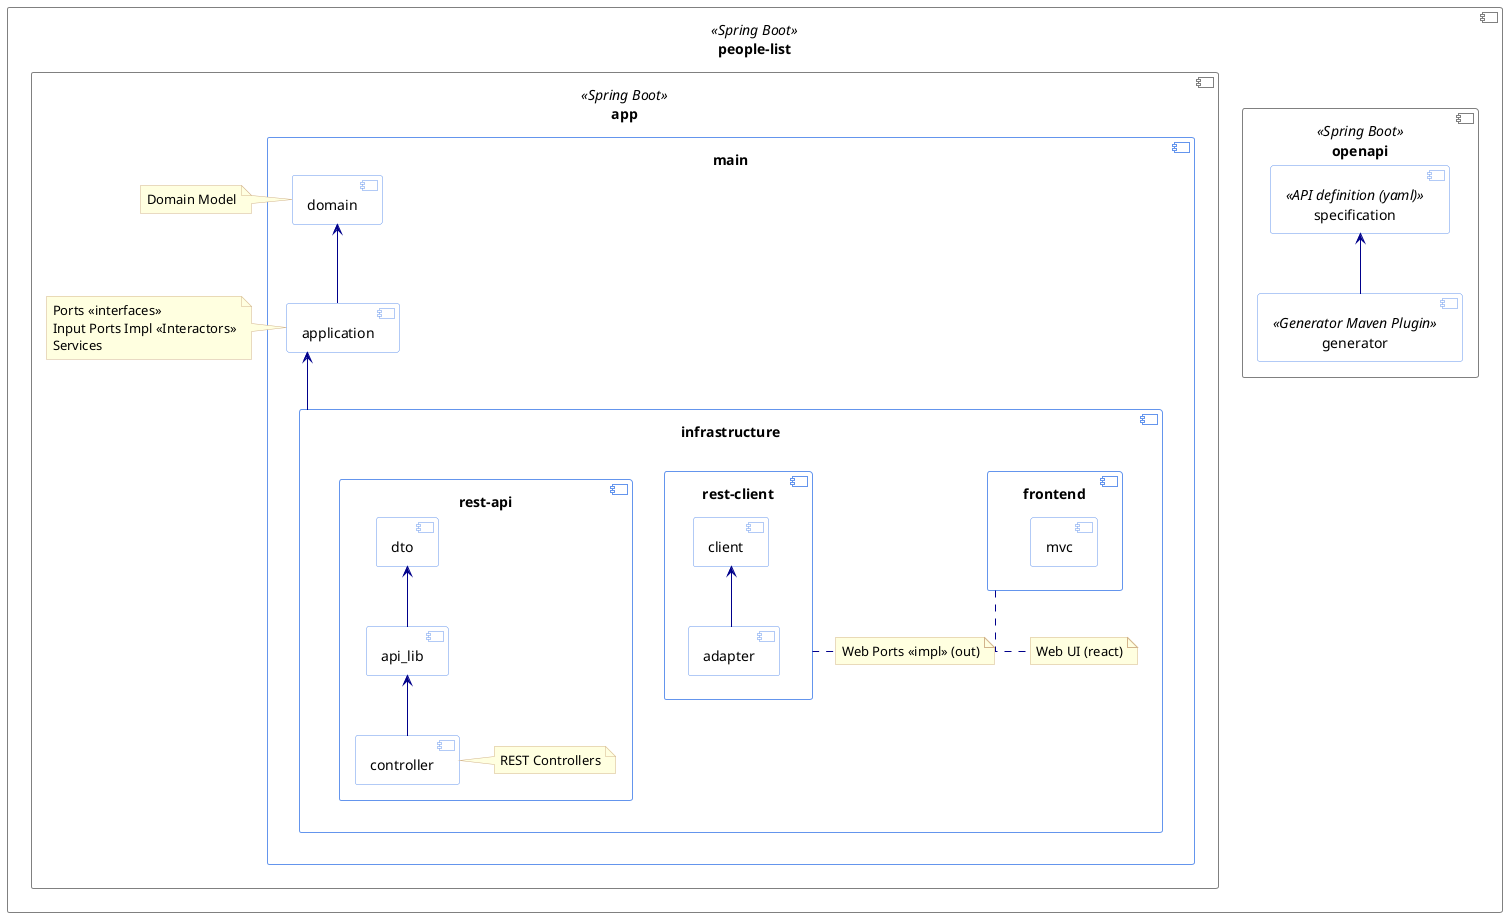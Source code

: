 @startuml

skinparam linetype ortho
skinparam component<<Spring Boot>> {
    backgroundColor White
    borderColor Grey
}

skinparam component {
    backgroundColor White
    borderColor CornflowerBlue
    ArrowColor DarkBlue
}
skinparam note {
    backgroundColor LightYellow
    borderColor Tan
}

component [people-list] <<Spring Boot>> as people_list {


component [openapi] <<Spring Boot>> as openapi {
    component [generator] <<Generator Maven Plugin>>
    component [specification] <<API definition (yaml)>>
    generator -up-> specification
}

component [app] <<Spring Boot>> as app {
  component [main] as main {
    component [domain] as domain
    component [application] as application
    component [infrastructure] as infrastructure {
      component [frontend] as frontend {
        component [mvc]
      }
      note bottom of frontend
        Web UI (react)
      end note

      component [rest-client] as adapterRESTClientIdp {
        component [adapter]
        component [client]
              adapter -u-> client
      }
      note bottom of adapterRESTClientIdp
        Web Ports <<impl>> (out)
      end note

      component [rest-api] as restApi {
        component api_lib
        component dto as restApiDto
        component controller
        api_lib -up-> restApiDto
        controller -up-> api_lib
        note right of controller
          REST Controllers
        end note
      }
    }
  }

  application -up-> domain
  infrastructure -up-> application


  note right of domain
  Domain Model
  end note

  note right of application
  Ports <<interfaces>>
  Input Ports Impl <<Interactors>>
  Services
  end note

}
}
@enduml
